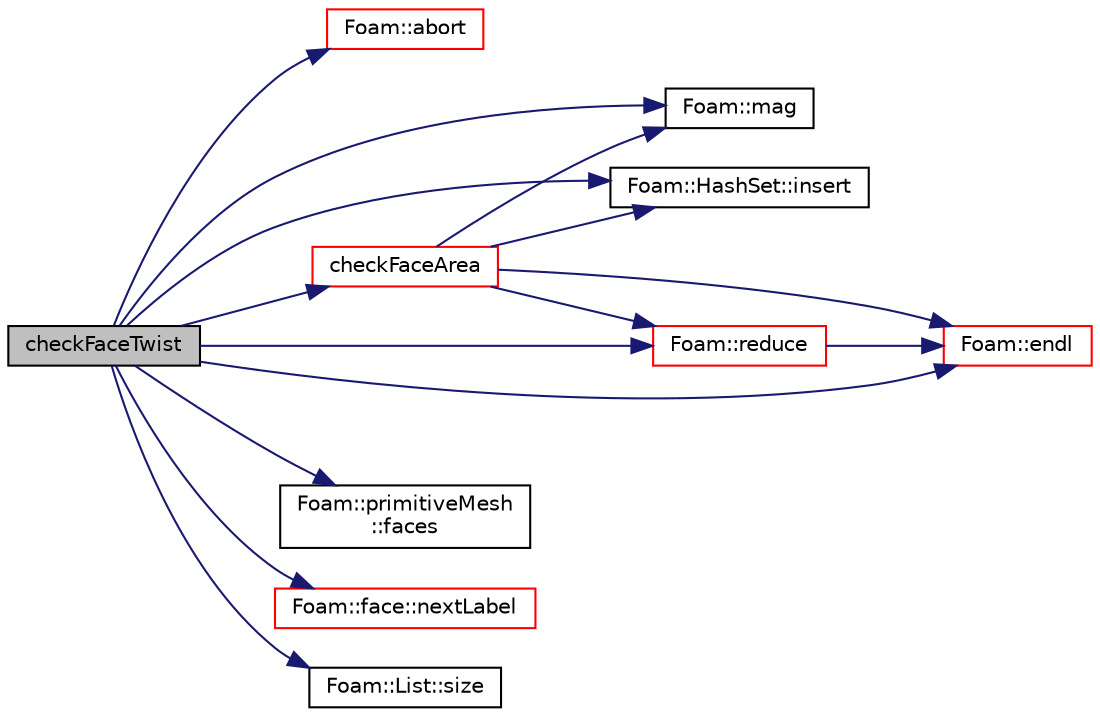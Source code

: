 digraph "checkFaceTwist"
{
  bgcolor="transparent";
  edge [fontname="Helvetica",fontsize="10",labelfontname="Helvetica",labelfontsize="10"];
  node [fontname="Helvetica",fontsize="10",shape=record];
  rankdir="LR";
  Node696 [label="checkFaceTwist",height=0.2,width=0.4,color="black", fillcolor="grey75", style="filled", fontcolor="black"];
  Node696 -> Node697 [color="midnightblue",fontsize="10",style="solid",fontname="Helvetica"];
  Node697 [label="Foam::abort",height=0.2,width=0.4,color="red",URL="$a21851.html#a447107a607d03e417307c203fa5fb44b"];
  Node696 -> Node742 [color="midnightblue",fontsize="10",style="solid",fontname="Helvetica"];
  Node742 [label="checkFaceArea",height=0.2,width=0.4,color="red",URL="$a26277.html#aabcbbc8097fd006fb0cb024853b5d4f1"];
  Node742 -> Node743 [color="midnightblue",fontsize="10",style="solid",fontname="Helvetica"];
  Node743 [label="Foam::mag",height=0.2,width=0.4,color="black",URL="$a21851.html#a929da2a3fdcf3dacbbe0487d3a330dae"];
  Node742 -> Node744 [color="midnightblue",fontsize="10",style="solid",fontname="Helvetica"];
  Node744 [label="Foam::HashSet::insert",height=0.2,width=0.4,color="black",URL="$a26829.html#a49f0753d9652681fc3a81f59951a0ad7",tooltip="Insert a new entry. "];
  Node742 -> Node745 [color="midnightblue",fontsize="10",style="solid",fontname="Helvetica"];
  Node745 [label="Foam::reduce",height=0.2,width=0.4,color="red",URL="$a21851.html#a7ffd6af4acc2eb9ba72ee296b5ecda23"];
  Node745 -> Node704 [color="midnightblue",fontsize="10",style="solid",fontname="Helvetica"];
  Node704 [label="Foam::endl",height=0.2,width=0.4,color="red",URL="$a21851.html#a2db8fe02a0d3909e9351bb4275b23ce4",tooltip="Add newline and flush stream. "];
  Node742 -> Node704 [color="midnightblue",fontsize="10",style="solid",fontname="Helvetica"];
  Node696 -> Node704 [color="midnightblue",fontsize="10",style="solid",fontname="Helvetica"];
  Node696 -> Node768 [color="midnightblue",fontsize="10",style="solid",fontname="Helvetica"];
  Node768 [label="Foam::primitiveMesh\l::faces",height=0.2,width=0.4,color="black",URL="$a28685.html#a3669b3b29537f3a55bbd2ffa8c749f41",tooltip="Return faces. "];
  Node696 -> Node744 [color="midnightblue",fontsize="10",style="solid",fontname="Helvetica"];
  Node696 -> Node743 [color="midnightblue",fontsize="10",style="solid",fontname="Helvetica"];
  Node696 -> Node781 [color="midnightblue",fontsize="10",style="solid",fontname="Helvetica"];
  Node781 [label="Foam::face::nextLabel",height=0.2,width=0.4,color="red",URL="$a28369.html#a8d8ab7da5fc0315042faf1b6dcf64f4a",tooltip="Next vertex on face. "];
  Node696 -> Node745 [color="midnightblue",fontsize="10",style="solid",fontname="Helvetica"];
  Node696 -> Node748 [color="midnightblue",fontsize="10",style="solid",fontname="Helvetica"];
  Node748 [label="Foam::List::size",height=0.2,width=0.4,color="black",URL="$a26833.html#a8a5f6fa29bd4b500caf186f60245b384",tooltip="Override size to be inconsistent with allocated storage. "];
}
